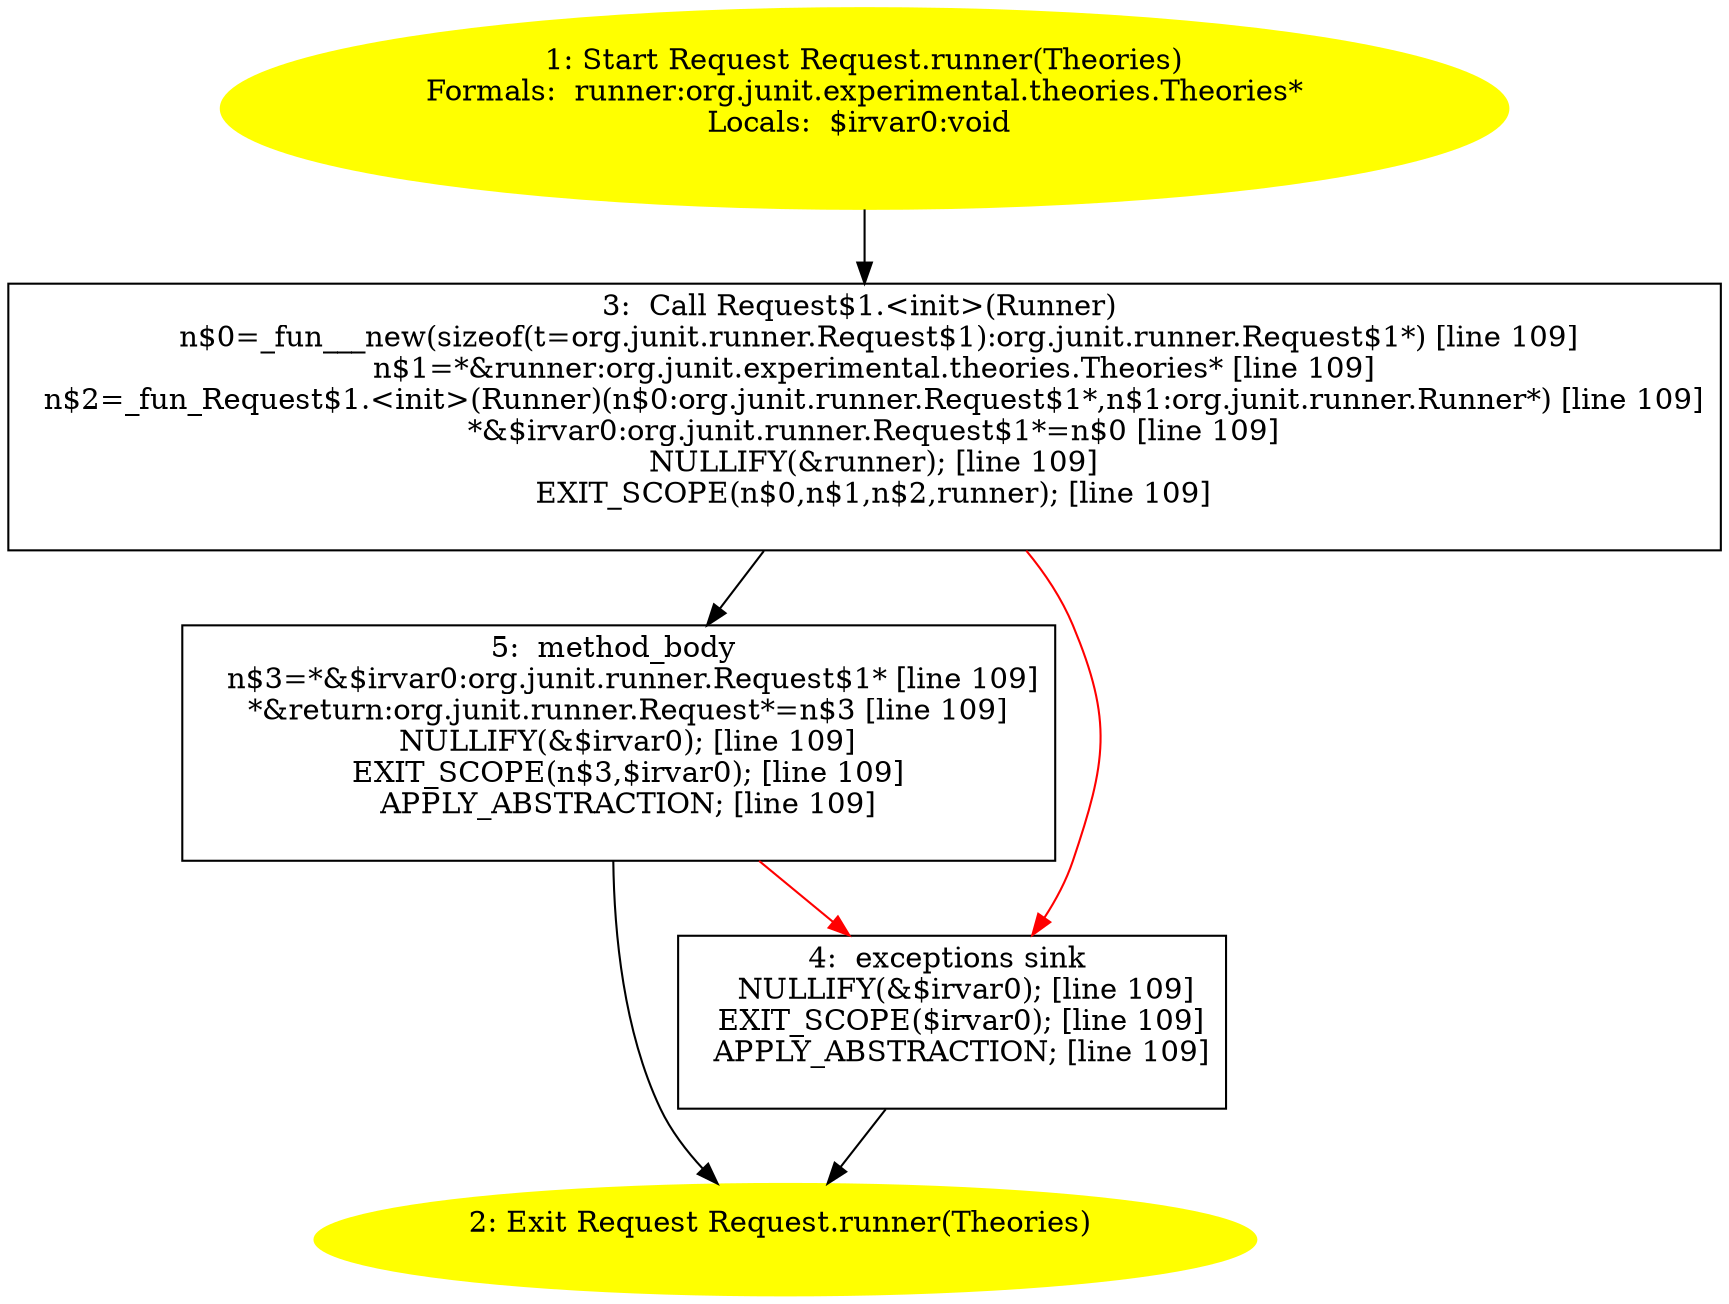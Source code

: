 /* @generated */
digraph cfg {
"org.junit.runner.Request.runner(org.junit.experimental.theories.Theories):org.junit.runner.Request.9b11878b8fad90312d3e2226ff68ef52_1" [label="1: Start Request Request.runner(Theories)\nFormals:  runner:org.junit.experimental.theories.Theories*\nLocals:  $irvar0:void \n  " color=yellow style=filled]
	

	 "org.junit.runner.Request.runner(org.junit.experimental.theories.Theories):org.junit.runner.Request.9b11878b8fad90312d3e2226ff68ef52_1" -> "org.junit.runner.Request.runner(org.junit.experimental.theories.Theories):org.junit.runner.Request.9b11878b8fad90312d3e2226ff68ef52_3" ;
"org.junit.runner.Request.runner(org.junit.experimental.theories.Theories):org.junit.runner.Request.9b11878b8fad90312d3e2226ff68ef52_2" [label="2: Exit Request Request.runner(Theories) \n  " color=yellow style=filled]
	

"org.junit.runner.Request.runner(org.junit.experimental.theories.Theories):org.junit.runner.Request.9b11878b8fad90312d3e2226ff68ef52_3" [label="3:  Call Request$1.<init>(Runner) \n   n$0=_fun___new(sizeof(t=org.junit.runner.Request$1):org.junit.runner.Request$1*) [line 109]\n  n$1=*&runner:org.junit.experimental.theories.Theories* [line 109]\n  n$2=_fun_Request$1.<init>(Runner)(n$0:org.junit.runner.Request$1*,n$1:org.junit.runner.Runner*) [line 109]\n  *&$irvar0:org.junit.runner.Request$1*=n$0 [line 109]\n  NULLIFY(&runner); [line 109]\n  EXIT_SCOPE(n$0,n$1,n$2,runner); [line 109]\n " shape="box"]
	

	 "org.junit.runner.Request.runner(org.junit.experimental.theories.Theories):org.junit.runner.Request.9b11878b8fad90312d3e2226ff68ef52_3" -> "org.junit.runner.Request.runner(org.junit.experimental.theories.Theories):org.junit.runner.Request.9b11878b8fad90312d3e2226ff68ef52_5" ;
	 "org.junit.runner.Request.runner(org.junit.experimental.theories.Theories):org.junit.runner.Request.9b11878b8fad90312d3e2226ff68ef52_3" -> "org.junit.runner.Request.runner(org.junit.experimental.theories.Theories):org.junit.runner.Request.9b11878b8fad90312d3e2226ff68ef52_4" [color="red" ];
"org.junit.runner.Request.runner(org.junit.experimental.theories.Theories):org.junit.runner.Request.9b11878b8fad90312d3e2226ff68ef52_4" [label="4:  exceptions sink \n   NULLIFY(&$irvar0); [line 109]\n  EXIT_SCOPE($irvar0); [line 109]\n  APPLY_ABSTRACTION; [line 109]\n " shape="box"]
	

	 "org.junit.runner.Request.runner(org.junit.experimental.theories.Theories):org.junit.runner.Request.9b11878b8fad90312d3e2226ff68ef52_4" -> "org.junit.runner.Request.runner(org.junit.experimental.theories.Theories):org.junit.runner.Request.9b11878b8fad90312d3e2226ff68ef52_2" ;
"org.junit.runner.Request.runner(org.junit.experimental.theories.Theories):org.junit.runner.Request.9b11878b8fad90312d3e2226ff68ef52_5" [label="5:  method_body \n   n$3=*&$irvar0:org.junit.runner.Request$1* [line 109]\n  *&return:org.junit.runner.Request*=n$3 [line 109]\n  NULLIFY(&$irvar0); [line 109]\n  EXIT_SCOPE(n$3,$irvar0); [line 109]\n  APPLY_ABSTRACTION; [line 109]\n " shape="box"]
	

	 "org.junit.runner.Request.runner(org.junit.experimental.theories.Theories):org.junit.runner.Request.9b11878b8fad90312d3e2226ff68ef52_5" -> "org.junit.runner.Request.runner(org.junit.experimental.theories.Theories):org.junit.runner.Request.9b11878b8fad90312d3e2226ff68ef52_2" ;
	 "org.junit.runner.Request.runner(org.junit.experimental.theories.Theories):org.junit.runner.Request.9b11878b8fad90312d3e2226ff68ef52_5" -> "org.junit.runner.Request.runner(org.junit.experimental.theories.Theories):org.junit.runner.Request.9b11878b8fad90312d3e2226ff68ef52_4" [color="red" ];
}
